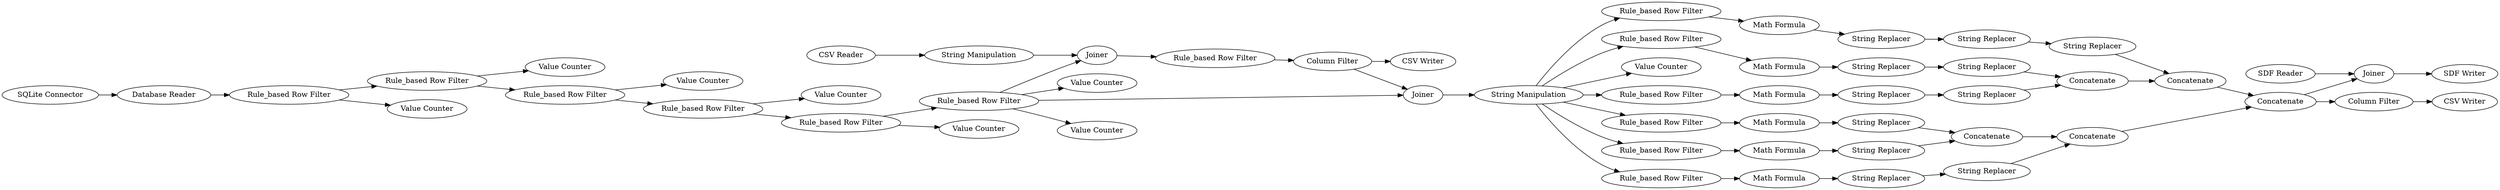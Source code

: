 digraph {
	"4612654590125732561_41" [label="Rule_based Row Filter"]
	"4612654590125732561_5" [label="Database Reader"]
	"4612654590125732561_75" [label=Concatenate]
	"4612654590125732561_12" [label="SDF Reader"]
	"4612654590125732561_15" [label="SDF Writer"]
	"4612654590125732561_74" [label=Concatenate]
	"4612654590125732561_27" [label="Value Counter"]
	"4612654590125732561_32" [label="CSV Writer"]
	"4612654590125732561_38" [label=Joiner]
	"4612654590125732561_40" [label="String Manipulation"]
	"4612654590125732561_1" [label="SQLite Connector"]
	"4612654590125732561_37" [label="CSV Reader"]
	"4612654590125732561_44" [label="Rule_based Row Filter"]
	"4612654590125732561_16" [label="Rule_based Row Filter"]
	"4612654590125732561_47" [label="Rule_based Row Filter"]
	"4612654590125732561_59" [label="String Replacer"]
	"4612654590125732561_57" [label="String Replacer"]
	"4612654590125732561_68" [label="String Replacer"]
	"4612654590125732561_82" [label=Concatenate]
	"4612654590125732561_62" [label="String Replacer"]
	"4612654590125732561_80" [label="String Replacer"]
	"4612654590125732561_53" [label="Math Formula"]
	"4612654590125732561_63" [label="String Replacer"]
	"4612654590125732561_58" [label="String Replacer"]
	"4612654590125732561_42" [label="Value Counter"]
	"4612654590125732561_81" [label="Math Formula"]
	"4612654590125732561_21" [label="Value Counter"]
	"4612654590125732561_43" [label="Rule_based Row Filter"]
	"4612654590125732561_52" [label="Math Formula"]
	"4612654590125732561_54" [label="Math Formula"]
	"4612654590125732561_48" [label="CSV Writer"]
	"4612654590125732561_36" [label=Joiner]
	"4612654590125732561_83" [label="Column Filter"]
	"4612654590125732561_20" [label="Value Counter"]
	"4612654590125732561_17" [label="Rule_based Row Filter"]
	"4612654590125732561_22" [label="Rule_based Row Filter"]
	"4612654590125732561_65" [label="String Replacer"]
	"4612654590125732561_46" [label="Rule_based Row Filter"]
	"4612654590125732561_19" [label="Value Counter"]
	"4612654590125732561_24" [label="Rule_based Row Filter"]
	"4612654590125732561_60" [label="String Replacer"]
	"4612654590125732561_49" [label="Math Formula"]
	"4612654590125732561_77" [label="Value Counter"]
	"4612654590125732561_79" [label="Rule_based Row Filter"]
	"4612654590125732561_51" [label="String Manipulation"]
	"4612654590125732561_23" [label="Value Counter"]
	"4612654590125732561_64" [label="String Replacer"]
	"4612654590125732561_66" [label="String Replacer"]
	"4612654590125732561_26" [label="Rule_based Row Filter"]
	"4612654590125732561_14" [label=Joiner]
	"4612654590125732561_39" [label="Column Filter"]
	"4612654590125732561_73" [label=Concatenate]
	"4612654590125732561_76" [label=Concatenate]
	"4612654590125732561_45" [label="Rule_based Row Filter"]
	"4612654590125732561_61" [label="Math Formula"]
	"4612654590125732561_78" [label="Value Counter"]
	"4612654590125732561_18" [label="Rule_based Row Filter"]
	"4612654590125732561_12" -> "4612654590125732561_14"
	"4612654590125732561_26" -> "4612654590125732561_36"
	"4612654590125732561_36" -> "4612654590125732561_41"
	"4612654590125732561_52" -> "4612654590125732561_62"
	"4612654590125732561_65" -> "4612654590125732561_75"
	"4612654590125732561_80" -> "4612654590125732561_82"
	"4612654590125732561_16" -> "4612654590125732561_19"
	"4612654590125732561_22" -> "4612654590125732561_23"
	"4612654590125732561_51" -> "4612654590125732561_42"
	"4612654590125732561_14" -> "4612654590125732561_15"
	"4612654590125732561_51" -> "4612654590125732561_45"
	"4612654590125732561_83" -> "4612654590125732561_48"
	"4612654590125732561_46" -> "4612654590125732561_53"
	"4612654590125732561_5" -> "4612654590125732561_16"
	"4612654590125732561_60" -> "4612654590125732561_59"
	"4612654590125732561_54" -> "4612654590125732561_66"
	"4612654590125732561_24" -> "4612654590125732561_26"
	"4612654590125732561_81" -> "4612654590125732561_80"
	"4612654590125732561_64" -> "4612654590125732561_65"
	"4612654590125732561_17" -> "4612654590125732561_20"
	"4612654590125732561_61" -> "4612654590125732561_57"
	"4612654590125732561_58" -> "4612654590125732561_73"
	"4612654590125732561_68" -> "4612654590125732561_74"
	"4612654590125732561_53" -> "4612654590125732561_64"
	"4612654590125732561_79" -> "4612654590125732561_81"
	"4612654590125732561_51" -> "4612654590125732561_46"
	"4612654590125732561_38" -> "4612654590125732561_51"
	"4612654590125732561_76" -> "4612654590125732561_83"
	"4612654590125732561_1" -> "4612654590125732561_5"
	"4612654590125732561_44" -> "4612654590125732561_49"
	"4612654590125732561_43" -> "4612654590125732561_61"
	"4612654590125732561_82" -> "4612654590125732561_75"
	"4612654590125732561_57" -> "4612654590125732561_58"
	"4612654590125732561_39" -> "4612654590125732561_38"
	"4612654590125732561_49" -> "4612654590125732561_60"
	"4612654590125732561_22" -> "4612654590125732561_24"
	"4612654590125732561_63" -> "4612654590125732561_68"
	"4612654590125732561_17" -> "4612654590125732561_18"
	"4612654590125732561_51" -> "4612654590125732561_43"
	"4612654590125732561_59" -> "4612654590125732561_73"
	"4612654590125732561_26" -> "4612654590125732561_77"
	"4612654590125732561_41" -> "4612654590125732561_39"
	"4612654590125732561_45" -> "4612654590125732561_52"
	"4612654590125732561_37" -> "4612654590125732561_40"
	"4612654590125732561_66" -> "4612654590125732561_82"
	"4612654590125732561_40" -> "4612654590125732561_36"
	"4612654590125732561_39" -> "4612654590125732561_32"
	"4612654590125732561_26" -> "4612654590125732561_38"
	"4612654590125732561_75" -> "4612654590125732561_76"
	"4612654590125732561_73" -> "4612654590125732561_74"
	"4612654590125732561_24" -> "4612654590125732561_27"
	"4612654590125732561_51" -> "4612654590125732561_47"
	"4612654590125732561_51" -> "4612654590125732561_44"
	"4612654590125732561_16" -> "4612654590125732561_17"
	"4612654590125732561_74" -> "4612654590125732561_76"
	"4612654590125732561_76" -> "4612654590125732561_14"
	"4612654590125732561_18" -> "4612654590125732561_22"
	"4612654590125732561_62" -> "4612654590125732561_63"
	"4612654590125732561_51" -> "4612654590125732561_79"
	"4612654590125732561_18" -> "4612654590125732561_21"
	"4612654590125732561_47" -> "4612654590125732561_54"
	"4612654590125732561_26" -> "4612654590125732561_78"
	rankdir=LR
}

